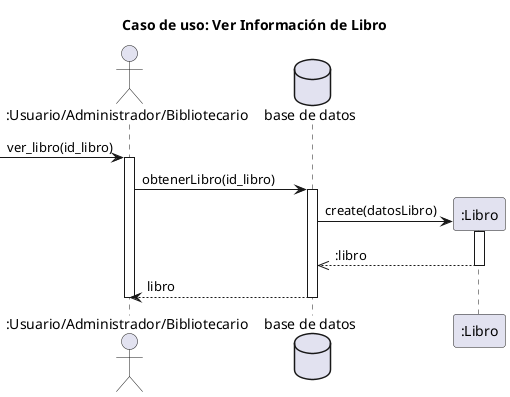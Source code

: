 @startuml
title caso de uso: ver informacion de un libro

' actor "usuario" as u
' participant "sistema" as s
' database "base de datos" as db

' u -->> s: sesionIniciada()
' activate s
' u -> s: buscarLibro()
' s -> db: obtenerLibro(id)
' activate db
' db -->> s: libro encontrado
' deactivate db
' u -> s: verInformacionLibro(libro)
' activate s
' u -> s: presiona boton de ver informacion del libro encontrado
' s->s: mostrar informacion del libro en un ventana
' u -> s: presiona boton de cerrar ventana al terminar de ver la informacion
' s -> s: cerrar ventana

' deactivate s

title Caso de uso: Ver Información de Libro

actor ":Usuario/Administrador/Bibliotecario" as uab
database "base de datos" as c

-> uab:ver_libro(id_libro)
activate uab
uab -> c:obtenerLibro(id_libro)
activate c
create ":Libro" as l
c -> l:create(datosLibro)
activate l
l-->>c::libro
deactivate l
c --> uab:libro
deactivate c
deactivate uab

@enduml
